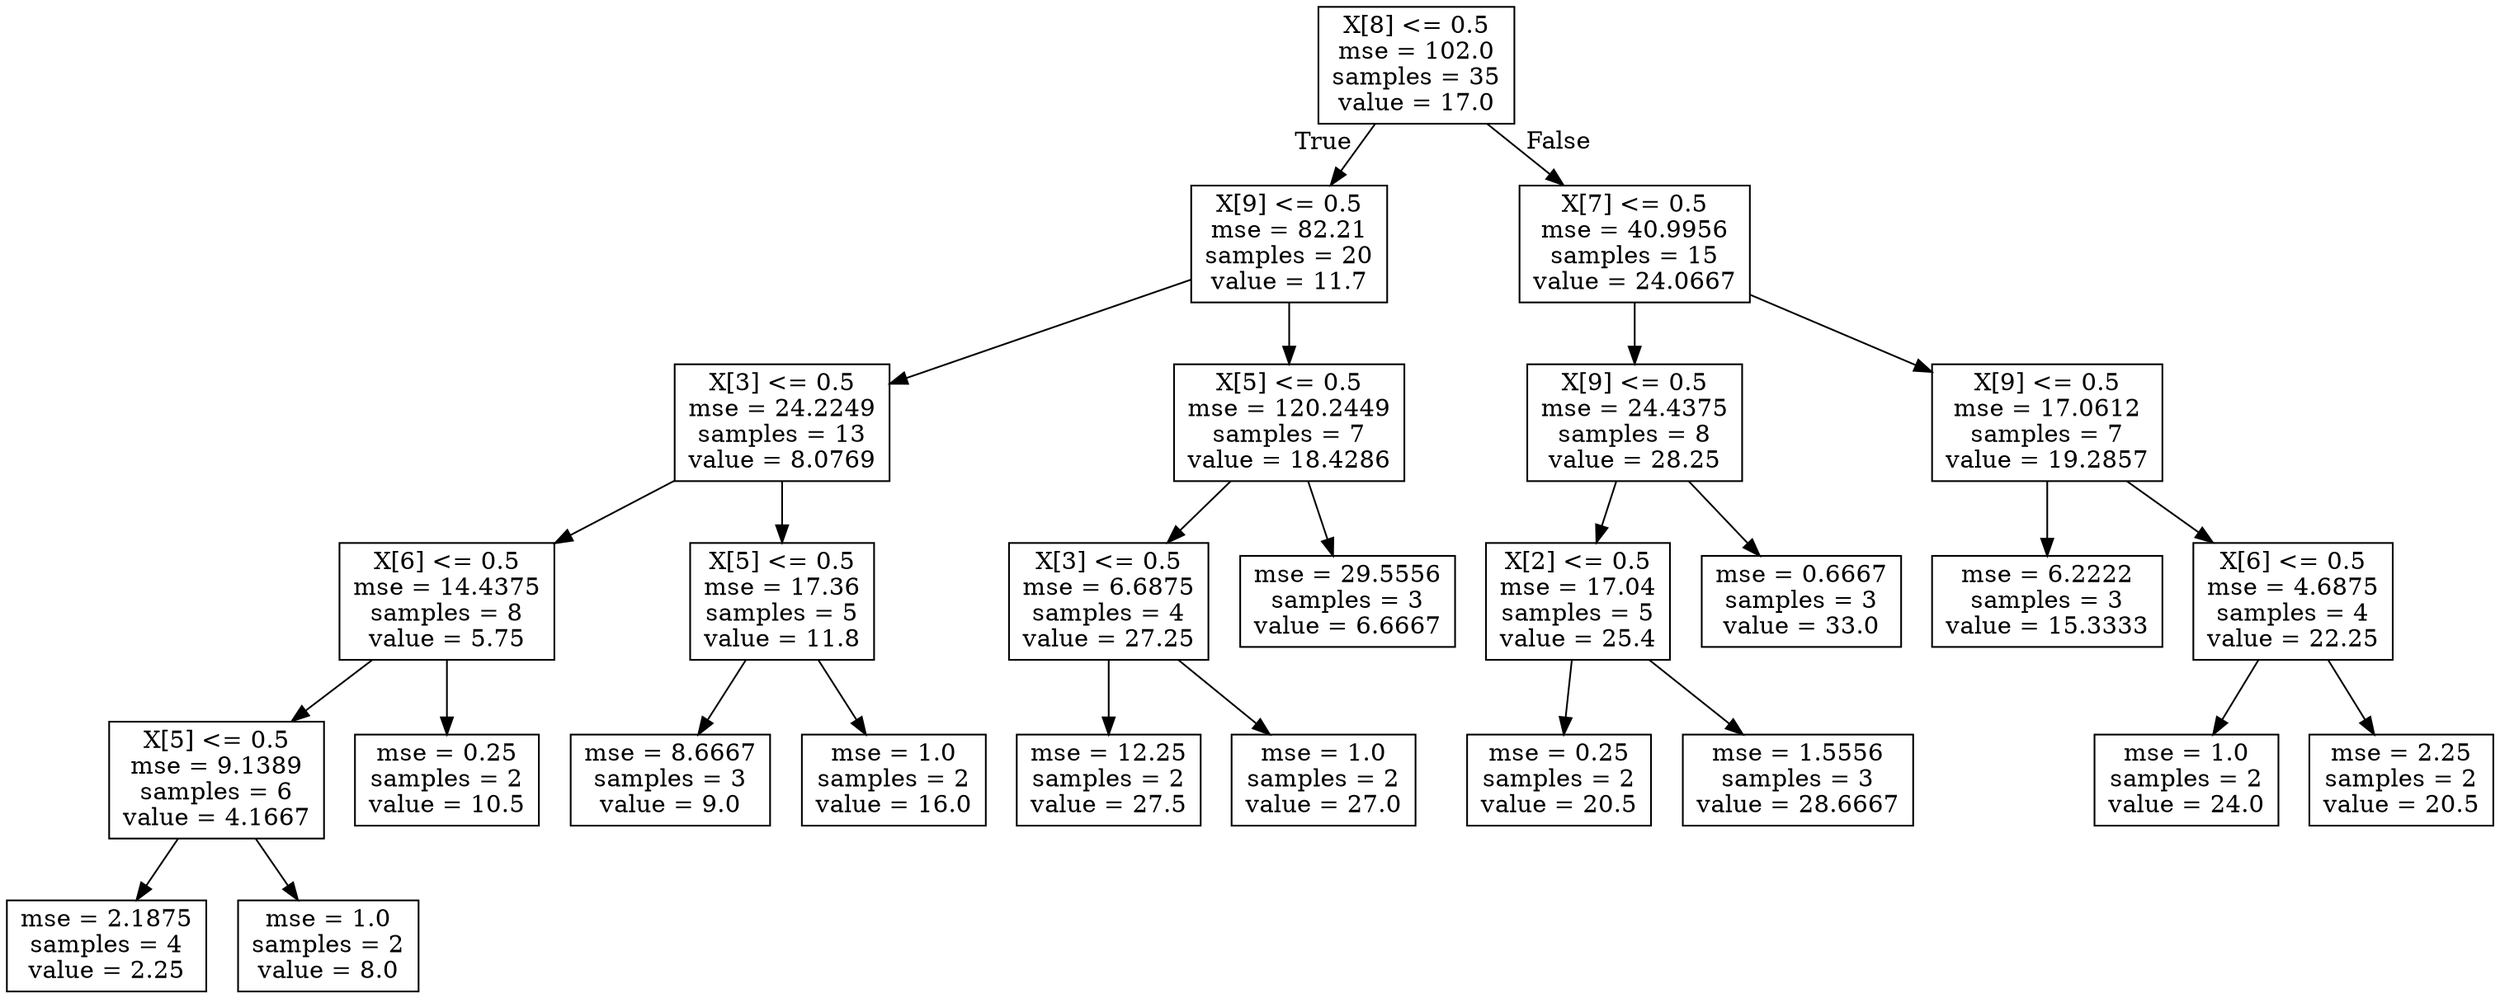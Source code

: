 digraph Tree {
node [shape=box] ;
0 [label="X[8] <= 0.5\nmse = 102.0\nsamples = 35\nvalue = 17.0"] ;
1 [label="X[9] <= 0.5\nmse = 82.21\nsamples = 20\nvalue = 11.7"] ;
0 -> 1 [labeldistance=2.5, labelangle=45, headlabel="True"] ;
2 [label="X[3] <= 0.5\nmse = 24.2249\nsamples = 13\nvalue = 8.0769"] ;
1 -> 2 ;
3 [label="X[6] <= 0.5\nmse = 14.4375\nsamples = 8\nvalue = 5.75"] ;
2 -> 3 ;
4 [label="X[5] <= 0.5\nmse = 9.1389\nsamples = 6\nvalue = 4.1667"] ;
3 -> 4 ;
5 [label="mse = 2.1875\nsamples = 4\nvalue = 2.25"] ;
4 -> 5 ;
6 [label="mse = 1.0\nsamples = 2\nvalue = 8.0"] ;
4 -> 6 ;
7 [label="mse = 0.25\nsamples = 2\nvalue = 10.5"] ;
3 -> 7 ;
8 [label="X[5] <= 0.5\nmse = 17.36\nsamples = 5\nvalue = 11.8"] ;
2 -> 8 ;
9 [label="mse = 8.6667\nsamples = 3\nvalue = 9.0"] ;
8 -> 9 ;
10 [label="mse = 1.0\nsamples = 2\nvalue = 16.0"] ;
8 -> 10 ;
11 [label="X[5] <= 0.5\nmse = 120.2449\nsamples = 7\nvalue = 18.4286"] ;
1 -> 11 ;
12 [label="X[3] <= 0.5\nmse = 6.6875\nsamples = 4\nvalue = 27.25"] ;
11 -> 12 ;
13 [label="mse = 12.25\nsamples = 2\nvalue = 27.5"] ;
12 -> 13 ;
14 [label="mse = 1.0\nsamples = 2\nvalue = 27.0"] ;
12 -> 14 ;
15 [label="mse = 29.5556\nsamples = 3\nvalue = 6.6667"] ;
11 -> 15 ;
16 [label="X[7] <= 0.5\nmse = 40.9956\nsamples = 15\nvalue = 24.0667"] ;
0 -> 16 [labeldistance=2.5, labelangle=-45, headlabel="False"] ;
17 [label="X[9] <= 0.5\nmse = 24.4375\nsamples = 8\nvalue = 28.25"] ;
16 -> 17 ;
18 [label="X[2] <= 0.5\nmse = 17.04\nsamples = 5\nvalue = 25.4"] ;
17 -> 18 ;
19 [label="mse = 0.25\nsamples = 2\nvalue = 20.5"] ;
18 -> 19 ;
20 [label="mse = 1.5556\nsamples = 3\nvalue = 28.6667"] ;
18 -> 20 ;
21 [label="mse = 0.6667\nsamples = 3\nvalue = 33.0"] ;
17 -> 21 ;
22 [label="X[9] <= 0.5\nmse = 17.0612\nsamples = 7\nvalue = 19.2857"] ;
16 -> 22 ;
23 [label="mse = 6.2222\nsamples = 3\nvalue = 15.3333"] ;
22 -> 23 ;
24 [label="X[6] <= 0.5\nmse = 4.6875\nsamples = 4\nvalue = 22.25"] ;
22 -> 24 ;
25 [label="mse = 1.0\nsamples = 2\nvalue = 24.0"] ;
24 -> 25 ;
26 [label="mse = 2.25\nsamples = 2\nvalue = 20.5"] ;
24 -> 26 ;
}